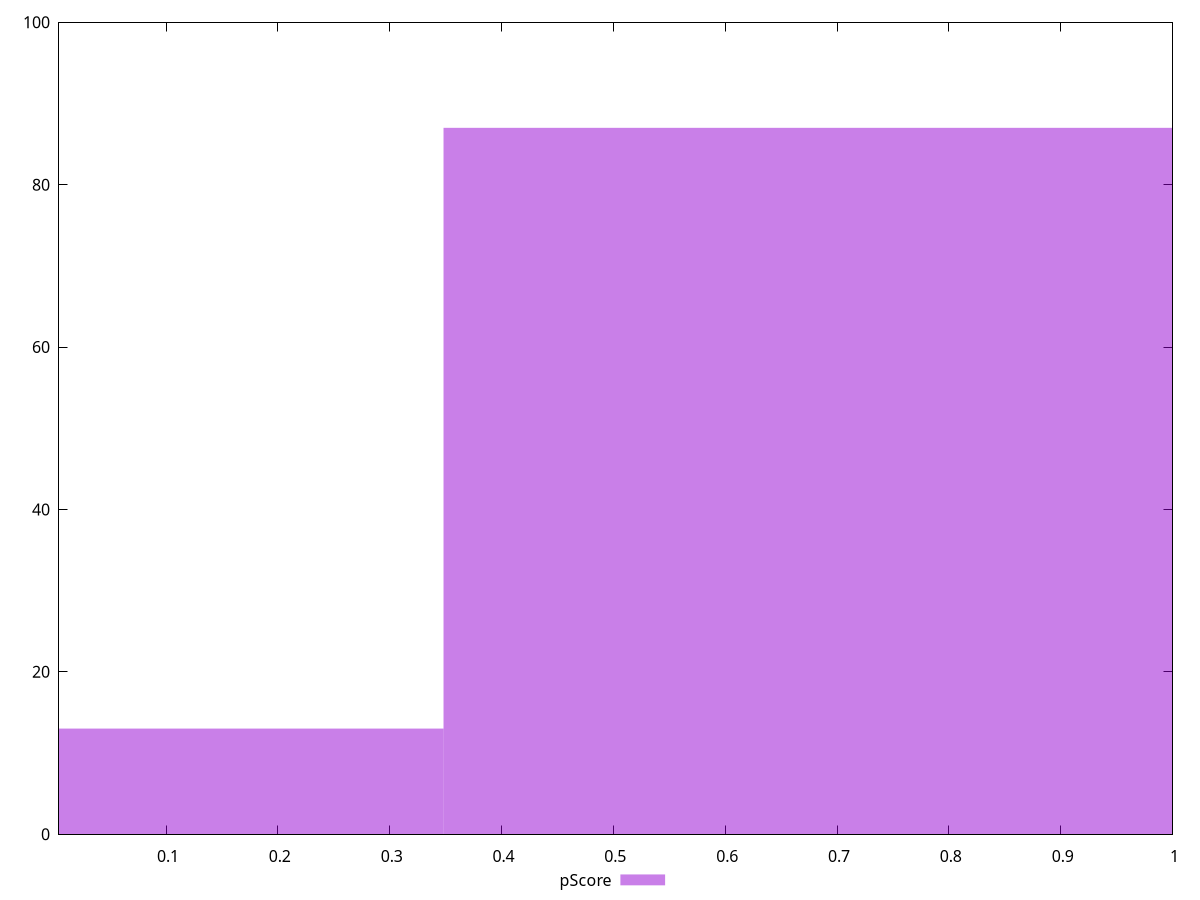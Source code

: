 reset

$pScore <<EOF
0 13
0.6962611389803273 87
EOF

set key outside below
set boxwidth 0.6962611389803273
set xrange [0.00429244767046133:0.9999993380488856]
set yrange [0:100]
set trange [0:100]
set style fill transparent solid 0.5 noborder
set terminal svg size 640, 490 enhanced background rgb 'white'
set output "report_00017_2021-02-10T15-08-03.406Z/estimated-input-latency/samples/pages+cached/pScore/histogram.svg"

plot $pScore title "pScore" with boxes

reset
